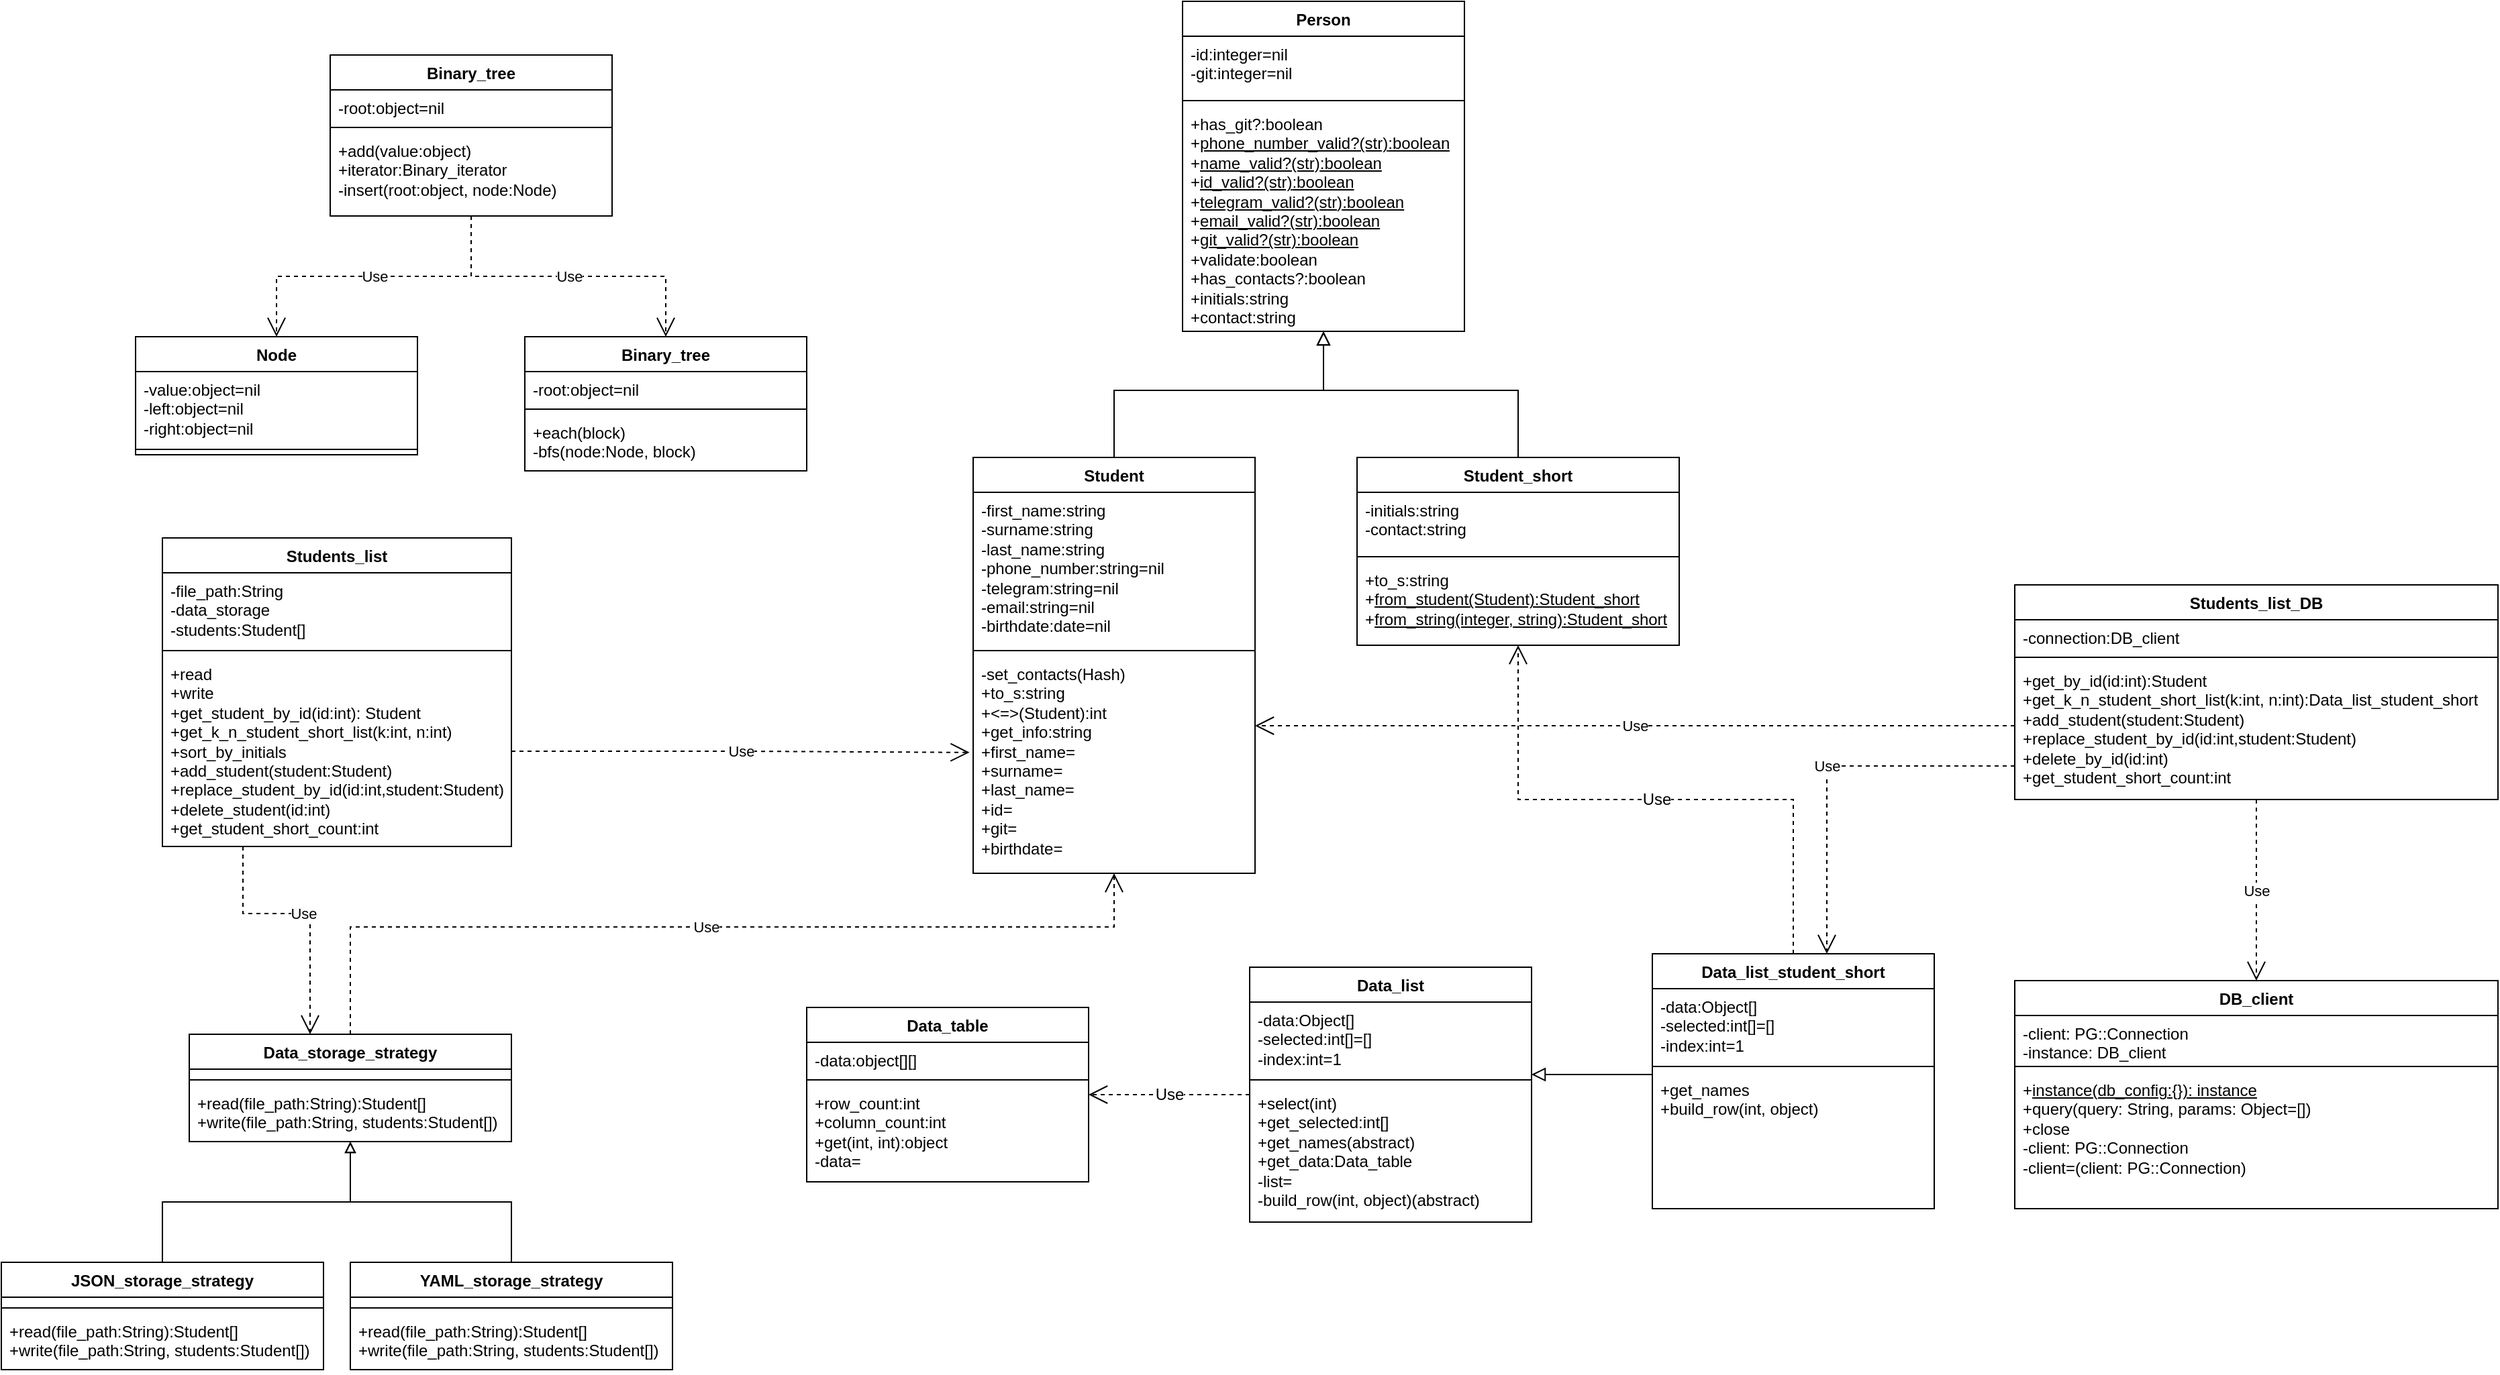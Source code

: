 <mxfile version="25.0.3">
  <diagram name="Страница — 1" id="iaLk1TD6Yo3qYmCkSCbz">
    <mxGraphModel dx="3401" dy="559" grid="1" gridSize="10" guides="1" tooltips="1" connect="1" arrows="1" fold="1" page="1" pageScale="1" pageWidth="2339" pageHeight="3300" math="0" shadow="0">
      <root>
        <mxCell id="0" />
        <mxCell id="1" parent="0" />
        <mxCell id="uNNuBXM0z3Ds1cjzCJFr-1" value="Person" style="swimlane;fontStyle=1;align=center;verticalAlign=top;childLayout=stackLayout;horizontal=1;startSize=26;horizontalStack=0;resizeParent=1;resizeParentMax=0;resizeLast=0;collapsible=1;marginBottom=0;whiteSpace=wrap;html=1;labelBackgroundColor=none;" vertex="1" parent="1">
          <mxGeometry x="360" y="430" width="210" height="246" as="geometry" />
        </mxCell>
        <mxCell id="uNNuBXM0z3Ds1cjzCJFr-2" value="-id:integer=nil&lt;div&gt;-git:integer=nil&lt;br&gt;&lt;/div&gt;" style="text;strokeColor=none;fillColor=none;align=left;verticalAlign=top;spacingLeft=4;spacingRight=4;overflow=hidden;rotatable=0;points=[[0,0.5],[1,0.5]];portConstraint=eastwest;whiteSpace=wrap;html=1;labelBackgroundColor=none;" vertex="1" parent="uNNuBXM0z3Ds1cjzCJFr-1">
          <mxGeometry y="26" width="210" height="44" as="geometry" />
        </mxCell>
        <mxCell id="uNNuBXM0z3Ds1cjzCJFr-3" value="" style="line;strokeWidth=1;fillColor=none;align=left;verticalAlign=middle;spacingTop=-1;spacingLeft=3;spacingRight=3;rotatable=0;labelPosition=right;points=[];portConstraint=eastwest;labelBackgroundColor=none;" vertex="1" parent="uNNuBXM0z3Ds1cjzCJFr-1">
          <mxGeometry y="70" width="210" height="8" as="geometry" />
        </mxCell>
        <mxCell id="uNNuBXM0z3Ds1cjzCJFr-4" value="+has_git?:boolean&lt;div&gt;+&lt;u&gt;phone_number_valid?(str)&lt;span style=&quot;background-color: initial;&quot;&gt;:boolean&lt;/span&gt;&lt;/u&gt;&lt;/div&gt;&lt;div&gt;&lt;span style=&quot;background-color: initial;&quot;&gt;+&lt;u&gt;name_valid?(str)&lt;/u&gt;&lt;/span&gt;&lt;span style=&quot;background-color: initial;&quot;&gt;&lt;u&gt;:boolean&lt;/u&gt;&lt;/span&gt;&lt;/div&gt;&lt;div&gt;&lt;span style=&quot;background-color: initial;&quot;&gt;+&lt;u&gt;id_valid?&lt;/u&gt;&lt;/span&gt;&lt;u&gt;&lt;span style=&quot;background-color: initial;&quot;&gt;(str)&lt;/span&gt;&lt;span style=&quot;background-color: initial;&quot;&gt;:boolean&lt;/span&gt;&lt;/u&gt;&lt;/div&gt;&lt;div&gt;&lt;span style=&quot;background-color: initial;&quot;&gt;+&lt;u&gt;telegram_valid?&lt;/u&gt;&lt;/span&gt;&lt;u&gt;&lt;span style=&quot;background-color: initial;&quot;&gt;(str)&lt;/span&gt;&lt;span style=&quot;background-color: initial;&quot;&gt;:boolean&lt;/span&gt;&lt;/u&gt;&lt;/div&gt;&lt;div&gt;&lt;span style=&quot;background-color: initial;&quot;&gt;+&lt;u&gt;email_valid?&lt;/u&gt;&lt;/span&gt;&lt;u&gt;&lt;span style=&quot;background-color: initial;&quot;&gt;(str)&lt;/span&gt;&lt;span style=&quot;background-color: initial;&quot;&gt;:boolean&lt;/span&gt;&lt;/u&gt;&lt;/div&gt;&lt;div&gt;&lt;span style=&quot;background-color: initial;&quot;&gt;+&lt;u&gt;git_valid?&lt;/u&gt;&lt;/span&gt;&lt;u&gt;&lt;span style=&quot;background-color: initial;&quot;&gt;(str)&lt;/span&gt;&lt;span style=&quot;background-color: initial;&quot;&gt;:boolean&lt;/span&gt;&lt;/u&gt;&lt;/div&gt;&lt;div&gt;&lt;span style=&quot;background-color: initial;&quot;&gt;+validate&lt;/span&gt;&lt;span style=&quot;background-color: initial;&quot;&gt;:boolean&lt;/span&gt;&lt;/div&gt;&lt;div&gt;&lt;span style=&quot;background-color: initial;&quot;&gt;+has_contacts?:&lt;/span&gt;&lt;span style=&quot;background-color: initial;&quot;&gt;boolean&lt;/span&gt;&lt;/div&gt;&lt;div&gt;&lt;span style=&quot;background-color: initial;&quot;&gt;+initials:string&lt;/span&gt;&lt;/div&gt;&lt;div&gt;&lt;span style=&quot;background-color: initial;&quot;&gt;+contact:string&lt;/span&gt;&lt;/div&gt;" style="text;strokeColor=none;fillColor=none;align=left;verticalAlign=top;spacingLeft=4;spacingRight=4;overflow=hidden;rotatable=0;points=[[0,0.5],[1,0.5]];portConstraint=eastwest;whiteSpace=wrap;html=1;labelBackgroundColor=none;" vertex="1" parent="uNNuBXM0z3Ds1cjzCJFr-1">
          <mxGeometry y="78" width="210" height="168" as="geometry" />
        </mxCell>
        <mxCell id="uNNuBXM0z3Ds1cjzCJFr-5" style="edgeStyle=orthogonalEdgeStyle;rounded=0;orthogonalLoop=1;jettySize=auto;html=1;exitX=0.5;exitY=0;exitDx=0;exitDy=0;fontSize=12;startSize=8;endSize=8;endArrow=block;endFill=0;" edge="1" parent="1" source="uNNuBXM0z3Ds1cjzCJFr-6" target="uNNuBXM0z3Ds1cjzCJFr-4">
          <mxGeometry relative="1" as="geometry">
            <Array as="points">
              <mxPoint x="309" y="720" />
              <mxPoint x="465" y="720" />
            </Array>
          </mxGeometry>
        </mxCell>
        <mxCell id="uNNuBXM0z3Ds1cjzCJFr-6" value="Student" style="swimlane;fontStyle=1;align=center;verticalAlign=top;childLayout=stackLayout;horizontal=1;startSize=26;horizontalStack=0;resizeParent=1;resizeParentMax=0;resizeLast=0;collapsible=1;marginBottom=0;whiteSpace=wrap;html=1;labelBackgroundColor=none;" vertex="1" parent="1">
          <mxGeometry x="204" y="770" width="210" height="310" as="geometry" />
        </mxCell>
        <mxCell id="uNNuBXM0z3Ds1cjzCJFr-7" value="&lt;div&gt;-first_name:string&lt;/div&gt;&lt;div&gt;-surname&lt;span style=&quot;background-color: initial;&quot;&gt;:string&lt;/span&gt;&lt;/div&gt;&lt;div&gt;&lt;span style=&quot;background-color: initial;&quot;&gt;-last_name&lt;/span&gt;&lt;span style=&quot;background-color: initial;&quot;&gt;:string&lt;/span&gt;&lt;/div&gt;&lt;div&gt;&lt;span style=&quot;background-color: initial;&quot;&gt;-phone_number:string=nil&lt;/span&gt;&lt;/div&gt;&lt;div&gt;&lt;span style=&quot;background-color: initial;&quot;&gt;-telegram&lt;/span&gt;&lt;span style=&quot;background-color: initial;&quot;&gt;:string=nil&lt;/span&gt;&lt;/div&gt;&lt;div&gt;&lt;span style=&quot;background-color: initial;&quot;&gt;-email&lt;/span&gt;&lt;span style=&quot;background-color: initial;&quot;&gt;:string=nil&lt;/span&gt;&lt;/div&gt;&lt;div&gt;&lt;span style=&quot;background-color: initial;&quot;&gt;-birthdate:date=nil&lt;/span&gt;&lt;/div&gt;" style="text;strokeColor=none;fillColor=none;align=left;verticalAlign=top;spacingLeft=4;spacingRight=4;overflow=hidden;rotatable=0;points=[[0,0.5],[1,0.5]];portConstraint=eastwest;whiteSpace=wrap;html=1;labelBackgroundColor=none;" vertex="1" parent="uNNuBXM0z3Ds1cjzCJFr-6">
          <mxGeometry y="26" width="210" height="114" as="geometry" />
        </mxCell>
        <mxCell id="uNNuBXM0z3Ds1cjzCJFr-8" value="" style="line;strokeWidth=1;fillColor=none;align=left;verticalAlign=middle;spacingTop=-1;spacingLeft=3;spacingRight=3;rotatable=0;labelPosition=right;points=[];portConstraint=eastwest;labelBackgroundColor=none;" vertex="1" parent="uNNuBXM0z3Ds1cjzCJFr-6">
          <mxGeometry y="140" width="210" height="8" as="geometry" />
        </mxCell>
        <mxCell id="uNNuBXM0z3Ds1cjzCJFr-9" value="-set_contacts(Hash)&lt;div&gt;+to_s:string&lt;/div&gt;&lt;div&gt;+&amp;lt;=&amp;gt;(Student):int&lt;/div&gt;&lt;div&gt;+get_info:string&lt;/div&gt;&lt;div&gt;+first_name=&lt;/div&gt;&lt;div&gt;+surname=&lt;/div&gt;&lt;div&gt;+last_name=&lt;/div&gt;&lt;div&gt;+id=&lt;/div&gt;&lt;div&gt;+git=&lt;/div&gt;&lt;div&gt;+birthdate=&lt;/div&gt;" style="text;strokeColor=none;fillColor=none;align=left;verticalAlign=top;spacingLeft=4;spacingRight=4;overflow=hidden;rotatable=0;points=[[0,0.5],[1,0.5]];portConstraint=eastwest;whiteSpace=wrap;html=1;labelBackgroundColor=none;" vertex="1" parent="uNNuBXM0z3Ds1cjzCJFr-6">
          <mxGeometry y="148" width="210" height="162" as="geometry" />
        </mxCell>
        <mxCell id="uNNuBXM0z3Ds1cjzCJFr-10" style="edgeStyle=orthogonalEdgeStyle;rounded=0;orthogonalLoop=1;jettySize=auto;html=1;fontSize=12;startSize=8;endSize=8;exitX=0.5;exitY=0;exitDx=0;exitDy=0;endArrow=block;endFill=0;" edge="1" parent="1" source="uNNuBXM0z3Ds1cjzCJFr-11" target="uNNuBXM0z3Ds1cjzCJFr-4">
          <mxGeometry relative="1" as="geometry">
            <Array as="points">
              <mxPoint x="610" y="720" />
              <mxPoint x="465" y="720" />
            </Array>
          </mxGeometry>
        </mxCell>
        <mxCell id="uNNuBXM0z3Ds1cjzCJFr-11" value="Student_short" style="swimlane;fontStyle=1;align=center;verticalAlign=top;childLayout=stackLayout;horizontal=1;startSize=26;horizontalStack=0;resizeParent=1;resizeParentMax=0;resizeLast=0;collapsible=1;marginBottom=0;whiteSpace=wrap;html=1;labelBackgroundColor=none;" vertex="1" parent="1">
          <mxGeometry x="490" y="770" width="240" height="140" as="geometry" />
        </mxCell>
        <mxCell id="uNNuBXM0z3Ds1cjzCJFr-12" value="&lt;div&gt;-initials:string&lt;/div&gt;&lt;div&gt;-contact:string&lt;/div&gt;" style="text;strokeColor=none;fillColor=none;align=left;verticalAlign=top;spacingLeft=4;spacingRight=4;overflow=hidden;rotatable=0;points=[[0,0.5],[1,0.5]];portConstraint=eastwest;whiteSpace=wrap;html=1;labelBackgroundColor=none;" vertex="1" parent="uNNuBXM0z3Ds1cjzCJFr-11">
          <mxGeometry y="26" width="240" height="44" as="geometry" />
        </mxCell>
        <mxCell id="uNNuBXM0z3Ds1cjzCJFr-13" value="" style="line;strokeWidth=1;fillColor=none;align=left;verticalAlign=middle;spacingTop=-1;spacingLeft=3;spacingRight=3;rotatable=0;labelPosition=right;points=[];portConstraint=eastwest;labelBackgroundColor=none;" vertex="1" parent="uNNuBXM0z3Ds1cjzCJFr-11">
          <mxGeometry y="70" width="240" height="8" as="geometry" />
        </mxCell>
        <mxCell id="uNNuBXM0z3Ds1cjzCJFr-14" value="+to_s:string&lt;div&gt;+&lt;u&gt;from_student(Student):Student_short&lt;/u&gt;&lt;/div&gt;&lt;div&gt;+&lt;u&gt;from_string(integer, string)&lt;span style=&quot;background-color: initial;&quot;&gt;:Student_short&lt;/span&gt;&lt;/u&gt;&lt;/div&gt;" style="text;strokeColor=none;fillColor=none;align=left;verticalAlign=top;spacingLeft=4;spacingRight=4;overflow=hidden;rotatable=0;points=[[0,0.5],[1,0.5]];portConstraint=eastwest;whiteSpace=wrap;html=1;labelBackgroundColor=none;" vertex="1" parent="uNNuBXM0z3Ds1cjzCJFr-11">
          <mxGeometry y="78" width="240" height="62" as="geometry" />
        </mxCell>
        <mxCell id="uNNuBXM0z3Ds1cjzCJFr-15" value="Data_table" style="swimlane;fontStyle=1;align=center;verticalAlign=top;childLayout=stackLayout;horizontal=1;startSize=26;horizontalStack=0;resizeParent=1;resizeParentMax=0;resizeLast=0;collapsible=1;marginBottom=0;whiteSpace=wrap;html=1;" vertex="1" parent="1">
          <mxGeometry x="80" y="1180.0" width="210" height="130" as="geometry" />
        </mxCell>
        <mxCell id="uNNuBXM0z3Ds1cjzCJFr-16" value="&lt;div&gt;-data:object[][]&lt;/div&gt;" style="text;strokeColor=none;fillColor=none;align=left;verticalAlign=top;spacingLeft=4;spacingRight=4;overflow=hidden;rotatable=0;points=[[0,0.5],[1,0.5]];portConstraint=eastwest;whiteSpace=wrap;html=1;" vertex="1" parent="uNNuBXM0z3Ds1cjzCJFr-15">
          <mxGeometry y="26" width="210" height="24" as="geometry" />
        </mxCell>
        <mxCell id="uNNuBXM0z3Ds1cjzCJFr-17" value="" style="line;strokeWidth=1;fillColor=none;align=left;verticalAlign=middle;spacingTop=-1;spacingLeft=3;spacingRight=3;rotatable=0;labelPosition=right;points=[];portConstraint=eastwest;strokeColor=inherit;" vertex="1" parent="uNNuBXM0z3Ds1cjzCJFr-15">
          <mxGeometry y="50" width="210" height="8" as="geometry" />
        </mxCell>
        <mxCell id="uNNuBXM0z3Ds1cjzCJFr-18" value="+row_count:int&lt;div&gt;+column_count:int&lt;/div&gt;&lt;div&gt;+get(int, int):object&lt;/div&gt;&lt;div&gt;-data=&lt;/div&gt;&lt;div&gt;&lt;br&gt;&lt;/div&gt;" style="text;strokeColor=none;fillColor=none;align=left;verticalAlign=top;spacingLeft=4;spacingRight=4;overflow=hidden;rotatable=0;points=[[0,0.5],[1,0.5]];portConstraint=eastwest;whiteSpace=wrap;html=1;" vertex="1" parent="uNNuBXM0z3Ds1cjzCJFr-15">
          <mxGeometry y="58" width="210" height="72" as="geometry" />
        </mxCell>
        <mxCell id="uNNuBXM0z3Ds1cjzCJFr-19" value="Data_list" style="swimlane;fontStyle=1;align=center;verticalAlign=top;childLayout=stackLayout;horizontal=1;startSize=26;horizontalStack=0;resizeParent=1;resizeParentMax=0;resizeLast=0;collapsible=1;marginBottom=0;whiteSpace=wrap;html=1;" vertex="1" parent="1">
          <mxGeometry x="410" y="1150.0" width="210" height="190" as="geometry" />
        </mxCell>
        <mxCell id="uNNuBXM0z3Ds1cjzCJFr-20" value="&lt;div&gt;-data:Object[]&lt;/div&gt;&lt;div&gt;-selected:int[]=[]&lt;/div&gt;&lt;div&gt;-index:int=1&lt;/div&gt;" style="text;strokeColor=none;fillColor=none;align=left;verticalAlign=top;spacingLeft=4;spacingRight=4;overflow=hidden;rotatable=0;points=[[0,0.5],[1,0.5]];portConstraint=eastwest;whiteSpace=wrap;html=1;" vertex="1" parent="uNNuBXM0z3Ds1cjzCJFr-19">
          <mxGeometry y="26" width="210" height="54" as="geometry" />
        </mxCell>
        <mxCell id="uNNuBXM0z3Ds1cjzCJFr-21" value="" style="line;strokeWidth=1;fillColor=none;align=left;verticalAlign=middle;spacingTop=-1;spacingLeft=3;spacingRight=3;rotatable=0;labelPosition=right;points=[];portConstraint=eastwest;strokeColor=inherit;" vertex="1" parent="uNNuBXM0z3Ds1cjzCJFr-19">
          <mxGeometry y="80" width="210" height="8" as="geometry" />
        </mxCell>
        <mxCell id="uNNuBXM0z3Ds1cjzCJFr-22" value="+select(int)&lt;div&gt;+get_selected:int[]&lt;/div&gt;&lt;div&gt;+get_names(abstract)&lt;/div&gt;&lt;div&gt;+get_data:Data_table&lt;/div&gt;&lt;div&gt;-list=&lt;/div&gt;&lt;div&gt;-build_row(int, object)(abstract)&lt;/div&gt;" style="text;strokeColor=none;fillColor=none;align=left;verticalAlign=top;spacingLeft=4;spacingRight=4;overflow=hidden;rotatable=0;points=[[0,0.5],[1,0.5]];portConstraint=eastwest;whiteSpace=wrap;html=1;" vertex="1" parent="uNNuBXM0z3Ds1cjzCJFr-19">
          <mxGeometry y="88" width="210" height="102" as="geometry" />
        </mxCell>
        <mxCell id="uNNuBXM0z3Ds1cjzCJFr-23" value="Data_list_student_short" style="swimlane;fontStyle=1;align=center;verticalAlign=top;childLayout=stackLayout;horizontal=1;startSize=26;horizontalStack=0;resizeParent=1;resizeParentMax=0;resizeLast=0;collapsible=1;marginBottom=0;whiteSpace=wrap;html=1;" vertex="1" parent="1">
          <mxGeometry x="710" y="1140.0" width="210" height="190" as="geometry" />
        </mxCell>
        <mxCell id="uNNuBXM0z3Ds1cjzCJFr-24" value="&lt;div&gt;-data:Object[]&lt;/div&gt;&lt;div&gt;-selected:int[]=[]&lt;/div&gt;&lt;div&gt;-index:int=1&lt;/div&gt;" style="text;strokeColor=none;fillColor=none;align=left;verticalAlign=top;spacingLeft=4;spacingRight=4;overflow=hidden;rotatable=0;points=[[0,0.5],[1,0.5]];portConstraint=eastwest;whiteSpace=wrap;html=1;" vertex="1" parent="uNNuBXM0z3Ds1cjzCJFr-23">
          <mxGeometry y="26" width="210" height="54" as="geometry" />
        </mxCell>
        <mxCell id="uNNuBXM0z3Ds1cjzCJFr-25" value="" style="line;strokeWidth=1;fillColor=none;align=left;verticalAlign=middle;spacingTop=-1;spacingLeft=3;spacingRight=3;rotatable=0;labelPosition=right;points=[];portConstraint=eastwest;strokeColor=inherit;" vertex="1" parent="uNNuBXM0z3Ds1cjzCJFr-23">
          <mxGeometry y="80" width="210" height="8" as="geometry" />
        </mxCell>
        <mxCell id="uNNuBXM0z3Ds1cjzCJFr-26" value="+get_names&lt;div&gt;+build_row(int, object)&lt;/div&gt;" style="text;strokeColor=none;fillColor=none;align=left;verticalAlign=top;spacingLeft=4;spacingRight=4;overflow=hidden;rotatable=0;points=[[0,0.5],[1,0.5]];portConstraint=eastwest;whiteSpace=wrap;html=1;" vertex="1" parent="uNNuBXM0z3Ds1cjzCJFr-23">
          <mxGeometry y="88" width="210" height="102" as="geometry" />
        </mxCell>
        <mxCell id="uNNuBXM0z3Ds1cjzCJFr-27" value="Use" style="endArrow=open;endSize=12;dashed=1;html=1;rounded=0;fontSize=12;edgeStyle=orthogonalEdgeStyle;" edge="1" parent="1" source="uNNuBXM0z3Ds1cjzCJFr-19" target="uNNuBXM0z3Ds1cjzCJFr-15">
          <mxGeometry width="160" relative="1" as="geometry">
            <mxPoint x="220" y="1340" as="sourcePoint" />
            <mxPoint x="380" y="1340" as="targetPoint" />
          </mxGeometry>
        </mxCell>
        <mxCell id="uNNuBXM0z3Ds1cjzCJFr-28" style="edgeStyle=orthogonalEdgeStyle;rounded=0;orthogonalLoop=1;jettySize=auto;html=1;fontSize=12;startSize=8;endSize=8;endArrow=block;endFill=0;" edge="1" parent="1" source="uNNuBXM0z3Ds1cjzCJFr-23" target="uNNuBXM0z3Ds1cjzCJFr-19">
          <mxGeometry relative="1" as="geometry">
            <mxPoint x="775" y="1344" as="sourcePoint" />
            <mxPoint x="560" y="1400" as="targetPoint" />
            <Array as="points">
              <mxPoint x="660" y="1230" />
              <mxPoint x="660" y="1230" />
            </Array>
          </mxGeometry>
        </mxCell>
        <mxCell id="uNNuBXM0z3Ds1cjzCJFr-29" value="Use" style="endArrow=open;endSize=12;dashed=1;html=1;rounded=0;fontSize=12;edgeStyle=orthogonalEdgeStyle;" edge="1" parent="1" source="uNNuBXM0z3Ds1cjzCJFr-23" target="uNNuBXM0z3Ds1cjzCJFr-11">
          <mxGeometry width="160" relative="1" as="geometry">
            <mxPoint x="840" y="1070" as="sourcePoint" />
            <mxPoint x="720" y="1070" as="targetPoint" />
          </mxGeometry>
        </mxCell>
        <mxCell id="uNNuBXM0z3Ds1cjzCJFr-30" style="edgeStyle=orthogonalEdgeStyle;rounded=0;orthogonalLoop=1;jettySize=auto;html=1;exitX=0.5;exitY=0;exitDx=0;exitDy=0;endArrow=block;endFill=0;" edge="1" parent="1" source="uNNuBXM0z3Ds1cjzCJFr-31" target="uNNuBXM0z3Ds1cjzCJFr-40">
          <mxGeometry relative="1" as="geometry" />
        </mxCell>
        <mxCell id="uNNuBXM0z3Ds1cjzCJFr-31" value="JSON_storage_strategy" style="swimlane;fontStyle=1;align=center;verticalAlign=top;childLayout=stackLayout;horizontal=1;startSize=26;horizontalStack=0;resizeParent=1;resizeParentMax=0;resizeLast=0;collapsible=1;marginBottom=0;whiteSpace=wrap;html=1;" vertex="1" parent="1">
          <mxGeometry x="-520" y="1370.0" width="240" height="80" as="geometry" />
        </mxCell>
        <mxCell id="uNNuBXM0z3Ds1cjzCJFr-32" value="&lt;div&gt;&lt;br&gt;&lt;/div&gt;" style="text;strokeColor=none;fillColor=none;align=left;verticalAlign=top;spacingLeft=4;spacingRight=4;overflow=hidden;rotatable=0;points=[[0,0.5],[1,0.5]];portConstraint=eastwest;whiteSpace=wrap;html=1;" vertex="1" parent="uNNuBXM0z3Ds1cjzCJFr-31">
          <mxGeometry y="26" width="240" height="4" as="geometry" />
        </mxCell>
        <mxCell id="uNNuBXM0z3Ds1cjzCJFr-33" value="" style="line;strokeWidth=1;fillColor=none;align=left;verticalAlign=middle;spacingTop=-1;spacingLeft=3;spacingRight=3;rotatable=0;labelPosition=right;points=[];portConstraint=eastwest;strokeColor=inherit;" vertex="1" parent="uNNuBXM0z3Ds1cjzCJFr-31">
          <mxGeometry y="30" width="240" height="8" as="geometry" />
        </mxCell>
        <mxCell id="uNNuBXM0z3Ds1cjzCJFr-34" value="+read(file_path:String):Student[]&lt;div&gt;+write(file_path:String, students:Student[])&lt;/div&gt;" style="text;strokeColor=none;fillColor=none;align=left;verticalAlign=top;spacingLeft=4;spacingRight=4;overflow=hidden;rotatable=0;points=[[0,0.5],[1,0.5]];portConstraint=eastwest;whiteSpace=wrap;html=1;" vertex="1" parent="uNNuBXM0z3Ds1cjzCJFr-31">
          <mxGeometry y="38" width="240" height="42" as="geometry" />
        </mxCell>
        <mxCell id="uNNuBXM0z3Ds1cjzCJFr-35" style="edgeStyle=orthogonalEdgeStyle;rounded=0;orthogonalLoop=1;jettySize=auto;html=1;exitX=0.5;exitY=0;exitDx=0;exitDy=0;endArrow=block;endFill=0;" edge="1" parent="1" source="uNNuBXM0z3Ds1cjzCJFr-36" target="uNNuBXM0z3Ds1cjzCJFr-40">
          <mxGeometry relative="1" as="geometry" />
        </mxCell>
        <mxCell id="uNNuBXM0z3Ds1cjzCJFr-36" value="YAML_storage_strategy" style="swimlane;fontStyle=1;align=center;verticalAlign=top;childLayout=stackLayout;horizontal=1;startSize=26;horizontalStack=0;resizeParent=1;resizeParentMax=0;resizeLast=0;collapsible=1;marginBottom=0;whiteSpace=wrap;html=1;" vertex="1" parent="1">
          <mxGeometry x="-260" y="1370.0" width="240" height="80" as="geometry" />
        </mxCell>
        <mxCell id="uNNuBXM0z3Ds1cjzCJFr-37" value="&lt;div&gt;&lt;br&gt;&lt;/div&gt;" style="text;strokeColor=none;fillColor=none;align=left;verticalAlign=top;spacingLeft=4;spacingRight=4;overflow=hidden;rotatable=0;points=[[0,0.5],[1,0.5]];portConstraint=eastwest;whiteSpace=wrap;html=1;" vertex="1" parent="uNNuBXM0z3Ds1cjzCJFr-36">
          <mxGeometry y="26" width="240" height="4" as="geometry" />
        </mxCell>
        <mxCell id="uNNuBXM0z3Ds1cjzCJFr-38" value="" style="line;strokeWidth=1;fillColor=none;align=left;verticalAlign=middle;spacingTop=-1;spacingLeft=3;spacingRight=3;rotatable=0;labelPosition=right;points=[];portConstraint=eastwest;strokeColor=inherit;" vertex="1" parent="uNNuBXM0z3Ds1cjzCJFr-36">
          <mxGeometry y="30" width="240" height="8" as="geometry" />
        </mxCell>
        <mxCell id="uNNuBXM0z3Ds1cjzCJFr-39" value="+read(file_path:String):Student[]&lt;div&gt;+write(file_path:String, students:Student[])&lt;/div&gt;" style="text;strokeColor=none;fillColor=none;align=left;verticalAlign=top;spacingLeft=4;spacingRight=4;overflow=hidden;rotatable=0;points=[[0,0.5],[1,0.5]];portConstraint=eastwest;whiteSpace=wrap;html=1;" vertex="1" parent="uNNuBXM0z3Ds1cjzCJFr-36">
          <mxGeometry y="38" width="240" height="42" as="geometry" />
        </mxCell>
        <mxCell id="uNNuBXM0z3Ds1cjzCJFr-40" value="Data_storage_strategy" style="swimlane;fontStyle=1;align=center;verticalAlign=top;childLayout=stackLayout;horizontal=1;startSize=26;horizontalStack=0;resizeParent=1;resizeParentMax=0;resizeLast=0;collapsible=1;marginBottom=0;whiteSpace=wrap;html=1;" vertex="1" parent="1">
          <mxGeometry x="-380" y="1200.0" width="240" height="80" as="geometry" />
        </mxCell>
        <mxCell id="uNNuBXM0z3Ds1cjzCJFr-41" value="&lt;div&gt;&lt;br&gt;&lt;/div&gt;" style="text;strokeColor=none;fillColor=none;align=left;verticalAlign=top;spacingLeft=4;spacingRight=4;overflow=hidden;rotatable=0;points=[[0,0.5],[1,0.5]];portConstraint=eastwest;whiteSpace=wrap;html=1;" vertex="1" parent="uNNuBXM0z3Ds1cjzCJFr-40">
          <mxGeometry y="26" width="240" height="4" as="geometry" />
        </mxCell>
        <mxCell id="uNNuBXM0z3Ds1cjzCJFr-42" value="" style="line;strokeWidth=1;fillColor=none;align=left;verticalAlign=middle;spacingTop=-1;spacingLeft=3;spacingRight=3;rotatable=0;labelPosition=right;points=[];portConstraint=eastwest;strokeColor=inherit;" vertex="1" parent="uNNuBXM0z3Ds1cjzCJFr-40">
          <mxGeometry y="30" width="240" height="8" as="geometry" />
        </mxCell>
        <mxCell id="uNNuBXM0z3Ds1cjzCJFr-43" value="+read(file_path:String):Student[]&lt;div&gt;+write(file_path:String, students:Student[])&lt;/div&gt;" style="text;strokeColor=none;fillColor=none;align=left;verticalAlign=top;spacingLeft=4;spacingRight=4;overflow=hidden;rotatable=0;points=[[0,0.5],[1,0.5]];portConstraint=eastwest;whiteSpace=wrap;html=1;" vertex="1" parent="uNNuBXM0z3Ds1cjzCJFr-40">
          <mxGeometry y="38" width="240" height="42" as="geometry" />
        </mxCell>
        <mxCell id="uNNuBXM0z3Ds1cjzCJFr-44" value="Use" style="endArrow=open;endSize=12;dashed=1;html=1;rounded=0;edgeStyle=orthogonalEdgeStyle;" edge="1" parent="1" source="uNNuBXM0z3Ds1cjzCJFr-40" target="uNNuBXM0z3Ds1cjzCJFr-6">
          <mxGeometry width="160" relative="1" as="geometry">
            <mxPoint x="-160" y="924.5" as="sourcePoint" />
            <mxPoint y="924.5" as="targetPoint" />
            <Array as="points">
              <mxPoint x="-260" y="1120" />
              <mxPoint x="309" y="1120" />
            </Array>
          </mxGeometry>
        </mxCell>
        <mxCell id="uNNuBXM0z3Ds1cjzCJFr-45" value="Binary_tree" style="swimlane;fontStyle=1;align=center;verticalAlign=top;childLayout=stackLayout;horizontal=1;startSize=26;horizontalStack=0;resizeParent=1;resizeParentMax=0;resizeLast=0;collapsible=1;marginBottom=0;whiteSpace=wrap;html=1;" vertex="1" parent="1">
          <mxGeometry x="-275" y="470.0" width="210" height="120" as="geometry" />
        </mxCell>
        <mxCell id="uNNuBXM0z3Ds1cjzCJFr-46" value="&lt;div&gt;-root:object=nil&lt;/div&gt;" style="text;strokeColor=none;fillColor=none;align=left;verticalAlign=top;spacingLeft=4;spacingRight=4;overflow=hidden;rotatable=0;points=[[0,0.5],[1,0.5]];portConstraint=eastwest;whiteSpace=wrap;html=1;" vertex="1" parent="uNNuBXM0z3Ds1cjzCJFr-45">
          <mxGeometry y="26" width="210" height="24" as="geometry" />
        </mxCell>
        <mxCell id="uNNuBXM0z3Ds1cjzCJFr-47" value="" style="line;strokeWidth=1;fillColor=none;align=left;verticalAlign=middle;spacingTop=-1;spacingLeft=3;spacingRight=3;rotatable=0;labelPosition=right;points=[];portConstraint=eastwest;strokeColor=inherit;" vertex="1" parent="uNNuBXM0z3Ds1cjzCJFr-45">
          <mxGeometry y="50" width="210" height="8" as="geometry" />
        </mxCell>
        <mxCell id="uNNuBXM0z3Ds1cjzCJFr-48" value="+add(value:object)&lt;div&gt;+iterator:Binary_iterator&lt;/div&gt;&lt;div&gt;-insert(root:object, node:Node)&lt;/div&gt;" style="text;strokeColor=none;fillColor=none;align=left;verticalAlign=top;spacingLeft=4;spacingRight=4;overflow=hidden;rotatable=0;points=[[0,0.5],[1,0.5]];portConstraint=eastwest;whiteSpace=wrap;html=1;" vertex="1" parent="uNNuBXM0z3Ds1cjzCJFr-45">
          <mxGeometry y="58" width="210" height="62" as="geometry" />
        </mxCell>
        <mxCell id="uNNuBXM0z3Ds1cjzCJFr-49" value="Node" style="swimlane;fontStyle=1;align=center;verticalAlign=top;childLayout=stackLayout;horizontal=1;startSize=26;horizontalStack=0;resizeParent=1;resizeParentMax=0;resizeLast=0;collapsible=1;marginBottom=0;whiteSpace=wrap;html=1;" vertex="1" parent="1">
          <mxGeometry x="-420" y="680.0" width="210" height="88" as="geometry" />
        </mxCell>
        <mxCell id="uNNuBXM0z3Ds1cjzCJFr-50" value="&lt;div&gt;-value:object=nil&lt;/div&gt;&lt;div&gt;-left:object=nil&lt;/div&gt;&lt;div&gt;-right:object=nil&lt;/div&gt;" style="text;strokeColor=none;fillColor=none;align=left;verticalAlign=top;spacingLeft=4;spacingRight=4;overflow=hidden;rotatable=0;points=[[0,0.5],[1,0.5]];portConstraint=eastwest;whiteSpace=wrap;html=1;" vertex="1" parent="uNNuBXM0z3Ds1cjzCJFr-49">
          <mxGeometry y="26" width="210" height="54" as="geometry" />
        </mxCell>
        <mxCell id="uNNuBXM0z3Ds1cjzCJFr-51" value="" style="line;strokeWidth=1;fillColor=none;align=left;verticalAlign=middle;spacingTop=-1;spacingLeft=3;spacingRight=3;rotatable=0;labelPosition=right;points=[];portConstraint=eastwest;strokeColor=inherit;" vertex="1" parent="uNNuBXM0z3Ds1cjzCJFr-49">
          <mxGeometry y="80" width="210" height="8" as="geometry" />
        </mxCell>
        <mxCell id="uNNuBXM0z3Ds1cjzCJFr-52" value="Binary_tree" style="swimlane;fontStyle=1;align=center;verticalAlign=top;childLayout=stackLayout;horizontal=1;startSize=26;horizontalStack=0;resizeParent=1;resizeParentMax=0;resizeLast=0;collapsible=1;marginBottom=0;whiteSpace=wrap;html=1;" vertex="1" parent="1">
          <mxGeometry x="-130" y="680.0" width="210" height="100" as="geometry" />
        </mxCell>
        <mxCell id="uNNuBXM0z3Ds1cjzCJFr-53" value="&lt;div&gt;-root:object=nil&lt;/div&gt;" style="text;strokeColor=none;fillColor=none;align=left;verticalAlign=top;spacingLeft=4;spacingRight=4;overflow=hidden;rotatable=0;points=[[0,0.5],[1,0.5]];portConstraint=eastwest;whiteSpace=wrap;html=1;" vertex="1" parent="uNNuBXM0z3Ds1cjzCJFr-52">
          <mxGeometry y="26" width="210" height="24" as="geometry" />
        </mxCell>
        <mxCell id="uNNuBXM0z3Ds1cjzCJFr-54" value="" style="line;strokeWidth=1;fillColor=none;align=left;verticalAlign=middle;spacingTop=-1;spacingLeft=3;spacingRight=3;rotatable=0;labelPosition=right;points=[];portConstraint=eastwest;strokeColor=inherit;" vertex="1" parent="uNNuBXM0z3Ds1cjzCJFr-52">
          <mxGeometry y="50" width="210" height="8" as="geometry" />
        </mxCell>
        <mxCell id="uNNuBXM0z3Ds1cjzCJFr-55" value="&lt;div&gt;+each(block)&lt;/div&gt;-bfs(node:Node, block)" style="text;strokeColor=none;fillColor=none;align=left;verticalAlign=top;spacingLeft=4;spacingRight=4;overflow=hidden;rotatable=0;points=[[0,0.5],[1,0.5]];portConstraint=eastwest;whiteSpace=wrap;html=1;" vertex="1" parent="uNNuBXM0z3Ds1cjzCJFr-52">
          <mxGeometry y="58" width="210" height="42" as="geometry" />
        </mxCell>
        <mxCell id="uNNuBXM0z3Ds1cjzCJFr-56" value="Use" style="endArrow=open;endSize=12;dashed=1;html=1;rounded=0;edgeStyle=orthogonalEdgeStyle;" edge="1" parent="1" source="uNNuBXM0z3Ds1cjzCJFr-45" target="uNNuBXM0z3Ds1cjzCJFr-49">
          <mxGeometry width="160" relative="1" as="geometry">
            <mxPoint x="-190" y="740" as="sourcePoint" />
            <mxPoint x="-30" y="740" as="targetPoint" />
          </mxGeometry>
        </mxCell>
        <mxCell id="uNNuBXM0z3Ds1cjzCJFr-57" value="Use" style="endArrow=open;endSize=12;dashed=1;html=1;rounded=0;edgeStyle=orthogonalEdgeStyle;" edge="1" parent="1" source="uNNuBXM0z3Ds1cjzCJFr-45" target="uNNuBXM0z3Ds1cjzCJFr-52">
          <mxGeometry width="160" relative="1" as="geometry">
            <mxPoint x="-160" y="550" as="sourcePoint" />
            <mxPoint y="550" as="targetPoint" />
          </mxGeometry>
        </mxCell>
        <mxCell id="uNNuBXM0z3Ds1cjzCJFr-58" value="Students_list_DB" style="swimlane;fontStyle=1;align=center;verticalAlign=top;childLayout=stackLayout;horizontal=1;startSize=26;horizontalStack=0;resizeParent=1;resizeParentMax=0;resizeLast=0;collapsible=1;marginBottom=0;whiteSpace=wrap;html=1;" vertex="1" parent="1">
          <mxGeometry x="980" y="865.0" width="360" height="160" as="geometry" />
        </mxCell>
        <mxCell id="uNNuBXM0z3Ds1cjzCJFr-59" value="&lt;div&gt;-connection:DB_client&lt;/div&gt;" style="text;strokeColor=none;fillColor=none;align=left;verticalAlign=top;spacingLeft=4;spacingRight=4;overflow=hidden;rotatable=0;points=[[0,0.5],[1,0.5]];portConstraint=eastwest;whiteSpace=wrap;html=1;" vertex="1" parent="uNNuBXM0z3Ds1cjzCJFr-58">
          <mxGeometry y="26" width="360" height="24" as="geometry" />
        </mxCell>
        <mxCell id="uNNuBXM0z3Ds1cjzCJFr-60" value="" style="line;strokeWidth=1;fillColor=none;align=left;verticalAlign=middle;spacingTop=-1;spacingLeft=3;spacingRight=3;rotatable=0;labelPosition=right;points=[];portConstraint=eastwest;strokeColor=inherit;" vertex="1" parent="uNNuBXM0z3Ds1cjzCJFr-58">
          <mxGeometry y="50" width="360" height="8" as="geometry" />
        </mxCell>
        <mxCell id="uNNuBXM0z3Ds1cjzCJFr-61" value="+get_by_id(id:int):Student&lt;div&gt;+get_k_n_student_short_list(k:int, n:int):Data_list_student_short&lt;/div&gt;&lt;div&gt;+add_student(student:Student)&lt;/div&gt;&lt;div&gt;+replace_student_by_id(id:int,student:Student)&lt;/div&gt;&lt;div&gt;+delete_by_id(id:int)&lt;/div&gt;&lt;div&gt;+get_student_short_count:int&lt;/div&gt;" style="text;strokeColor=none;fillColor=none;align=left;verticalAlign=top;spacingLeft=4;spacingRight=4;overflow=hidden;rotatable=0;points=[[0,0.5],[1,0.5]];portConstraint=eastwest;whiteSpace=wrap;html=1;" vertex="1" parent="uNNuBXM0z3Ds1cjzCJFr-58">
          <mxGeometry y="58" width="360" height="102" as="geometry" />
        </mxCell>
        <mxCell id="uNNuBXM0z3Ds1cjzCJFr-62" value="DB_client" style="swimlane;fontStyle=1;align=center;verticalAlign=top;childLayout=stackLayout;horizontal=1;startSize=26;horizontalStack=0;resizeParent=1;resizeParentMax=0;resizeLast=0;collapsible=1;marginBottom=0;whiteSpace=wrap;html=1;" vertex="1" parent="1">
          <mxGeometry x="980" y="1160.0" width="360" height="170" as="geometry" />
        </mxCell>
        <mxCell id="uNNuBXM0z3Ds1cjzCJFr-63" value="&lt;div&gt;-client: PG::Connection&lt;/div&gt;&lt;div&gt;-instance: DB_client&lt;/div&gt;" style="text;strokeColor=none;fillColor=none;align=left;verticalAlign=top;spacingLeft=4;spacingRight=4;overflow=hidden;rotatable=0;points=[[0,0.5],[1,0.5]];portConstraint=eastwest;whiteSpace=wrap;html=1;" vertex="1" parent="uNNuBXM0z3Ds1cjzCJFr-62">
          <mxGeometry y="26" width="360" height="34" as="geometry" />
        </mxCell>
        <mxCell id="uNNuBXM0z3Ds1cjzCJFr-64" value="" style="line;strokeWidth=1;fillColor=none;align=left;verticalAlign=middle;spacingTop=-1;spacingLeft=3;spacingRight=3;rotatable=0;labelPosition=right;points=[];portConstraint=eastwest;strokeColor=inherit;" vertex="1" parent="uNNuBXM0z3Ds1cjzCJFr-62">
          <mxGeometry y="60" width="360" height="8" as="geometry" />
        </mxCell>
        <mxCell id="uNNuBXM0z3Ds1cjzCJFr-65" value="&lt;div&gt;+&lt;u&gt;instance(db_config:{}): instance&lt;/u&gt;&lt;/div&gt;+query(query: String, params: Object=[])&lt;div&gt;+close&lt;/div&gt;&lt;div&gt;-client: PG::Connection&lt;/div&gt;&lt;div&gt;-client=(client: PG::Connection)&lt;/div&gt;" style="text;strokeColor=none;fillColor=none;align=left;verticalAlign=top;spacingLeft=4;spacingRight=4;overflow=hidden;rotatable=0;points=[[0,0.5],[1,0.5]];portConstraint=eastwest;whiteSpace=wrap;html=1;" vertex="1" parent="uNNuBXM0z3Ds1cjzCJFr-62">
          <mxGeometry y="68" width="360" height="102" as="geometry" />
        </mxCell>
        <mxCell id="uNNuBXM0z3Ds1cjzCJFr-66" value="Use" style="endArrow=open;endSize=12;dashed=1;html=1;rounded=0;edgeStyle=orthogonalEdgeStyle;" edge="1" parent="1" source="uNNuBXM0z3Ds1cjzCJFr-58" target="uNNuBXM0z3Ds1cjzCJFr-62">
          <mxGeometry width="160" relative="1" as="geometry">
            <mxPoint x="1119" y="1055" as="sourcePoint" />
            <mxPoint x="1279" y="1055" as="targetPoint" />
          </mxGeometry>
        </mxCell>
        <mxCell id="uNNuBXM0z3Ds1cjzCJFr-67" value="Use" style="endArrow=open;endSize=12;dashed=1;html=1;rounded=0;edgeStyle=orthogonalEdgeStyle;" edge="1" parent="1" source="uNNuBXM0z3Ds1cjzCJFr-58" target="uNNuBXM0z3Ds1cjzCJFr-23">
          <mxGeometry width="160" relative="1" as="geometry">
            <mxPoint x="860" y="990" as="sourcePoint" />
            <mxPoint x="860" y="1125" as="targetPoint" />
            <Array as="points">
              <mxPoint x="840" y="1000" />
            </Array>
          </mxGeometry>
        </mxCell>
        <mxCell id="uNNuBXM0z3Ds1cjzCJFr-68" value="Use" style="endArrow=open;endSize=12;dashed=1;html=1;rounded=0;edgeStyle=orthogonalEdgeStyle;" edge="1" parent="1" source="uNNuBXM0z3Ds1cjzCJFr-58" target="uNNuBXM0z3Ds1cjzCJFr-6">
          <mxGeometry width="160" relative="1" as="geometry">
            <mxPoint x="1000" y="730" as="sourcePoint" />
            <mxPoint x="860" y="870" as="targetPoint" />
            <Array as="points">
              <mxPoint x="700" y="970" />
              <mxPoint x="700" y="970" />
            </Array>
          </mxGeometry>
        </mxCell>
        <mxCell id="uNNuBXM0z3Ds1cjzCJFr-69" value="Students_list" style="swimlane;fontStyle=1;align=center;verticalAlign=top;childLayout=stackLayout;horizontal=1;startSize=26;horizontalStack=0;resizeParent=1;resizeParentMax=0;resizeLast=0;collapsible=1;marginBottom=0;whiteSpace=wrap;html=1;labelBackgroundColor=none;" vertex="1" parent="1">
          <mxGeometry x="-400" y="830" width="260" height="230" as="geometry" />
        </mxCell>
        <mxCell id="uNNuBXM0z3Ds1cjzCJFr-70" value="-file_path:String&lt;div&gt;-data_storage&lt;/div&gt;&lt;div&gt;-students:Student[]&lt;/div&gt;" style="text;strokeColor=none;fillColor=none;align=left;verticalAlign=top;spacingLeft=4;spacingRight=4;overflow=hidden;rotatable=0;points=[[0,0.5],[1,0.5]];portConstraint=eastwest;whiteSpace=wrap;html=1;labelBackgroundColor=none;" vertex="1" parent="uNNuBXM0z3Ds1cjzCJFr-69">
          <mxGeometry y="26" width="260" height="54" as="geometry" />
        </mxCell>
        <mxCell id="uNNuBXM0z3Ds1cjzCJFr-71" value="" style="line;strokeWidth=1;fillColor=none;align=left;verticalAlign=middle;spacingTop=-1;spacingLeft=3;spacingRight=3;rotatable=0;labelPosition=right;points=[];portConstraint=eastwest;labelBackgroundColor=none;" vertex="1" parent="uNNuBXM0z3Ds1cjzCJFr-69">
          <mxGeometry y="80" width="260" height="8" as="geometry" />
        </mxCell>
        <mxCell id="uNNuBXM0z3Ds1cjzCJFr-72" value="+read&lt;div&gt;+write&lt;/div&gt;&lt;div&gt;+get_student_by_id(id:int): Student&lt;/div&gt;&lt;div&gt;+get_k_n_student_short_list(k:int, n:int)&lt;/div&gt;&lt;div&gt;+sort_by_initials&lt;/div&gt;&lt;div&gt;+add_student(student:Student)&lt;/div&gt;&lt;div&gt;+replace_student_by_id(id:int,student:Student)&lt;/div&gt;&lt;div&gt;+delete_student(id:int)&lt;/div&gt;&lt;div&gt;+get_student_short_count:int&lt;/div&gt;" style="text;strokeColor=none;fillColor=none;align=left;verticalAlign=top;spacingLeft=4;spacingRight=4;overflow=hidden;rotatable=0;points=[[0,0.5],[1,0.5]];portConstraint=eastwest;whiteSpace=wrap;html=1;labelBackgroundColor=none;" vertex="1" parent="uNNuBXM0z3Ds1cjzCJFr-69">
          <mxGeometry y="88" width="260" height="142" as="geometry" />
        </mxCell>
        <mxCell id="uNNuBXM0z3Ds1cjzCJFr-74" value="Use" style="endArrow=open;endSize=12;dashed=1;html=1;rounded=0;edgeStyle=orthogonalEdgeStyle;" edge="1" parent="1" source="uNNuBXM0z3Ds1cjzCJFr-72" target="uNNuBXM0z3Ds1cjzCJFr-40">
          <mxGeometry width="160" relative="1" as="geometry">
            <mxPoint x="65" y="900" as="sourcePoint" />
            <mxPoint x="-80" y="990" as="targetPoint" />
            <Array as="points">
              <mxPoint x="-340" y="1110" />
              <mxPoint x="-290" y="1110" />
            </Array>
          </mxGeometry>
        </mxCell>
        <mxCell id="uNNuBXM0z3Ds1cjzCJFr-75" value="Use" style="endArrow=open;endSize=12;dashed=1;html=1;rounded=0;edgeStyle=orthogonalEdgeStyle;entryX=-0.013;entryY=0.444;entryDx=0;entryDy=0;entryPerimeter=0;" edge="1" parent="1" source="uNNuBXM0z3Ds1cjzCJFr-72" target="uNNuBXM0z3Ds1cjzCJFr-9">
          <mxGeometry width="160" relative="1" as="geometry">
            <mxPoint x="95" y="935" as="sourcePoint" />
            <mxPoint x="-50" y="1025" as="targetPoint" />
          </mxGeometry>
        </mxCell>
      </root>
    </mxGraphModel>
  </diagram>
</mxfile>
